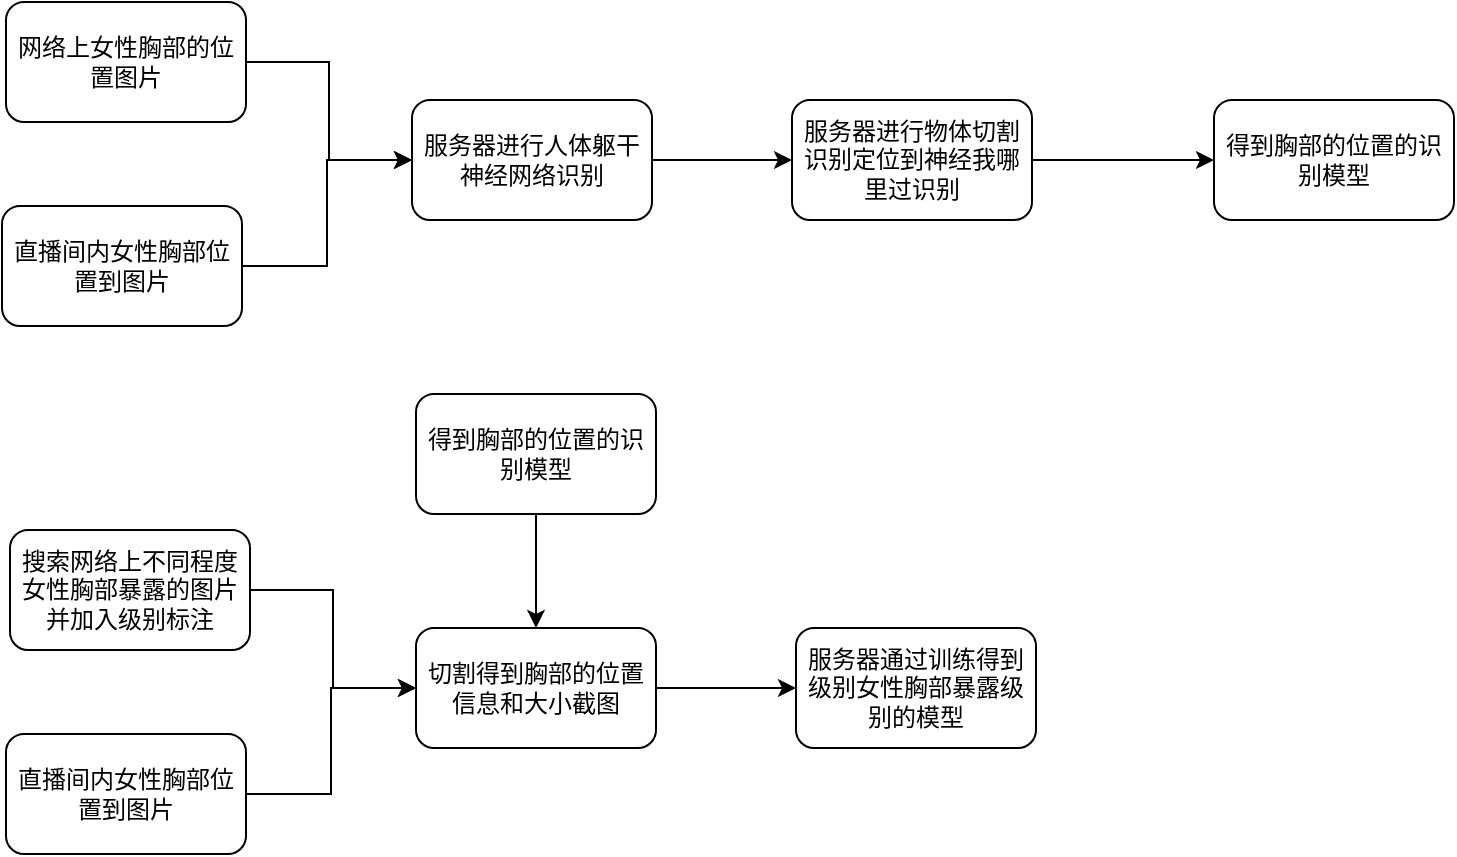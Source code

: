 <mxfile version="15.8.6" type="github" pages="2">
  <diagram id="aM8EVJBHEqNR1bKHujq1" name="Page-1">
    <mxGraphModel dx="1422" dy="761" grid="0" gridSize="10" guides="1" tooltips="1" connect="1" arrows="1" fold="1" page="1" pageScale="1" pageWidth="1169" pageHeight="827" math="0" shadow="0">
      <root>
        <mxCell id="0" />
        <mxCell id="1" parent="0" />
        <mxCell id="DtcfzBfb6WDNXvrdFwN1-2" style="edgeStyle=orthogonalEdgeStyle;rounded=0;orthogonalLoop=1;jettySize=auto;html=1;exitX=1;exitY=0.5;exitDx=0;exitDy=0;" edge="1" parent="1" source="zMP53VQftBSQvkBFLaxG-1" target="DtcfzBfb6WDNXvrdFwN1-1">
          <mxGeometry relative="1" as="geometry" />
        </mxCell>
        <mxCell id="zMP53VQftBSQvkBFLaxG-1" value="网络上女性胸部的位置图片" style="rounded=1;whiteSpace=wrap;html=1;" parent="1" vertex="1">
          <mxGeometry x="225" y="74" width="120" height="60" as="geometry" />
        </mxCell>
        <mxCell id="DtcfzBfb6WDNXvrdFwN1-3" style="edgeStyle=orthogonalEdgeStyle;rounded=0;orthogonalLoop=1;jettySize=auto;html=1;exitX=1;exitY=0.5;exitDx=0;exitDy=0;entryX=0;entryY=0.5;entryDx=0;entryDy=0;" edge="1" parent="1" source="zMP53VQftBSQvkBFLaxG-2" target="DtcfzBfb6WDNXvrdFwN1-1">
          <mxGeometry relative="1" as="geometry" />
        </mxCell>
        <mxCell id="zMP53VQftBSQvkBFLaxG-2" value="直播间内女性胸部位置到图片" style="rounded=1;whiteSpace=wrap;html=1;" parent="1" vertex="1">
          <mxGeometry x="223" y="176" width="120" height="60" as="geometry" />
        </mxCell>
        <mxCell id="DtcfzBfb6WDNXvrdFwN1-6" style="edgeStyle=orthogonalEdgeStyle;rounded=0;orthogonalLoop=1;jettySize=auto;html=1;exitX=1;exitY=0.5;exitDx=0;exitDy=0;" edge="1" parent="1" source="zMP53VQftBSQvkBFLaxG-3" target="DtcfzBfb6WDNXvrdFwN1-5">
          <mxGeometry relative="1" as="geometry" />
        </mxCell>
        <mxCell id="zMP53VQftBSQvkBFLaxG-3" value="服务器进行物体切割识别定位到神经我哪里过识别" style="rounded=1;whiteSpace=wrap;html=1;" parent="1" vertex="1">
          <mxGeometry x="618" y="123" width="120" height="60" as="geometry" />
        </mxCell>
        <mxCell id="DtcfzBfb6WDNXvrdFwN1-4" style="edgeStyle=orthogonalEdgeStyle;rounded=0;orthogonalLoop=1;jettySize=auto;html=1;exitX=1;exitY=0.5;exitDx=0;exitDy=0;" edge="1" parent="1" source="DtcfzBfb6WDNXvrdFwN1-1" target="zMP53VQftBSQvkBFLaxG-3">
          <mxGeometry relative="1" as="geometry" />
        </mxCell>
        <mxCell id="DtcfzBfb6WDNXvrdFwN1-1" value="服务器进行人体躯干神经网络识别" style="rounded=1;whiteSpace=wrap;html=1;" vertex="1" parent="1">
          <mxGeometry x="428" y="123" width="120" height="60" as="geometry" />
        </mxCell>
        <mxCell id="DtcfzBfb6WDNXvrdFwN1-5" value="得到胸部的位置的识别模型" style="rounded=1;whiteSpace=wrap;html=1;" vertex="1" parent="1">
          <mxGeometry x="829" y="123" width="120" height="60" as="geometry" />
        </mxCell>
        <mxCell id="DtcfzBfb6WDNXvrdFwN1-8" style="edgeStyle=orthogonalEdgeStyle;rounded=0;orthogonalLoop=1;jettySize=auto;html=1;exitX=1;exitY=0.5;exitDx=0;exitDy=0;" edge="1" parent="1" source="DtcfzBfb6WDNXvrdFwN1-9" target="DtcfzBfb6WDNXvrdFwN1-15">
          <mxGeometry relative="1" as="geometry" />
        </mxCell>
        <mxCell id="DtcfzBfb6WDNXvrdFwN1-9" value="搜索网络上不同程度女性胸部暴露的图片并加入级别标注" style="rounded=1;whiteSpace=wrap;html=1;" vertex="1" parent="1">
          <mxGeometry x="227" y="338" width="120" height="60" as="geometry" />
        </mxCell>
        <mxCell id="DtcfzBfb6WDNXvrdFwN1-10" style="edgeStyle=orthogonalEdgeStyle;rounded=0;orthogonalLoop=1;jettySize=auto;html=1;exitX=1;exitY=0.5;exitDx=0;exitDy=0;entryX=0;entryY=0.5;entryDx=0;entryDy=0;" edge="1" parent="1" source="DtcfzBfb6WDNXvrdFwN1-11" target="DtcfzBfb6WDNXvrdFwN1-15">
          <mxGeometry relative="1" as="geometry" />
        </mxCell>
        <mxCell id="DtcfzBfb6WDNXvrdFwN1-11" value="直播间内女性胸部位置到图片" style="rounded=1;whiteSpace=wrap;html=1;" vertex="1" parent="1">
          <mxGeometry x="225" y="440" width="120" height="60" as="geometry" />
        </mxCell>
        <mxCell id="DtcfzBfb6WDNXvrdFwN1-13" value="服务器通过训练得到级别女性胸部暴露级别的模型" style="rounded=1;whiteSpace=wrap;html=1;" vertex="1" parent="1">
          <mxGeometry x="620" y="387" width="120" height="60" as="geometry" />
        </mxCell>
        <mxCell id="DtcfzBfb6WDNXvrdFwN1-14" style="edgeStyle=orthogonalEdgeStyle;rounded=0;orthogonalLoop=1;jettySize=auto;html=1;exitX=1;exitY=0.5;exitDx=0;exitDy=0;" edge="1" parent="1" source="DtcfzBfb6WDNXvrdFwN1-15" target="DtcfzBfb6WDNXvrdFwN1-13">
          <mxGeometry relative="1" as="geometry" />
        </mxCell>
        <mxCell id="DtcfzBfb6WDNXvrdFwN1-15" value="切割得到胸部的位置信息和大小截图" style="rounded=1;whiteSpace=wrap;html=1;" vertex="1" parent="1">
          <mxGeometry x="430" y="387" width="120" height="60" as="geometry" />
        </mxCell>
        <mxCell id="DtcfzBfb6WDNXvrdFwN1-18" style="edgeStyle=orthogonalEdgeStyle;rounded=0;orthogonalLoop=1;jettySize=auto;html=1;exitX=0.5;exitY=1;exitDx=0;exitDy=0;" edge="1" parent="1" source="DtcfzBfb6WDNXvrdFwN1-17" target="DtcfzBfb6WDNXvrdFwN1-15">
          <mxGeometry relative="1" as="geometry" />
        </mxCell>
        <mxCell id="DtcfzBfb6WDNXvrdFwN1-17" value="得到胸部的位置的识别模型" style="rounded=1;whiteSpace=wrap;html=1;" vertex="1" parent="1">
          <mxGeometry x="430" y="270" width="120" height="60" as="geometry" />
        </mxCell>
      </root>
    </mxGraphModel>
  </diagram>
  <diagram id="3bPt577U3xdMGvt3RMpF" name="Page-2">
    <mxGraphModel dx="1422" dy="761" grid="0" gridSize="10" guides="1" tooltips="1" connect="1" arrows="1" fold="1" page="1" pageScale="1" pageWidth="1169" pageHeight="827" math="0" shadow="0">
      <root>
        <mxCell id="1tITSTwm2PnVbXr_PKel-0" />
        <mxCell id="1tITSTwm2PnVbXr_PKel-1" parent="1tITSTwm2PnVbXr_PKel-0" />
        <mxCell id="hkY2mlLSzbMbB-WfpArN-4" style="edgeStyle=orthogonalEdgeStyle;rounded=0;orthogonalLoop=1;jettySize=auto;html=1;exitX=0.5;exitY=1;exitDx=0;exitDy=0;" edge="1" parent="1tITSTwm2PnVbXr_PKel-1" source="hkY2mlLSzbMbB-WfpArN-0" target="hkY2mlLSzbMbB-WfpArN-3">
          <mxGeometry relative="1" as="geometry" />
        </mxCell>
        <mxCell id="hkY2mlLSzbMbB-WfpArN-0" value="主播开播" style="rounded=1;whiteSpace=wrap;html=1;" vertex="1" parent="1tITSTwm2PnVbXr_PKel-1">
          <mxGeometry x="320" y="68" width="120" height="60" as="geometry" />
        </mxCell>
        <mxCell id="hkY2mlLSzbMbB-WfpArN-5" style="edgeStyle=orthogonalEdgeStyle;rounded=0;orthogonalLoop=1;jettySize=auto;html=1;exitX=1;exitY=0.5;exitDx=0;exitDy=0;" edge="1" parent="1tITSTwm2PnVbXr_PKel-1" source="hkY2mlLSzbMbB-WfpArN-1" target="hkY2mlLSzbMbB-WfpArN-3">
          <mxGeometry relative="1" as="geometry" />
        </mxCell>
        <mxCell id="hkY2mlLSzbMbB-WfpArN-1" value="胸部位置检测模型" style="rounded=1;whiteSpace=wrap;html=1;" vertex="1" parent="1tITSTwm2PnVbXr_PKel-1">
          <mxGeometry x="67" y="152" width="120" height="60" as="geometry" />
        </mxCell>
        <mxCell id="hkY2mlLSzbMbB-WfpArN-6" style="edgeStyle=orthogonalEdgeStyle;rounded=0;orthogonalLoop=1;jettySize=auto;html=1;exitX=1;exitY=0.5;exitDx=0;exitDy=0;" edge="1" parent="1tITSTwm2PnVbXr_PKel-1" source="hkY2mlLSzbMbB-WfpArN-2" target="hkY2mlLSzbMbB-WfpArN-3">
          <mxGeometry relative="1" as="geometry" />
        </mxCell>
        <mxCell id="hkY2mlLSzbMbB-WfpArN-2" value="胸部位置暴露等级模型" style="rounded=1;whiteSpace=wrap;html=1;" vertex="1" parent="1tITSTwm2PnVbXr_PKel-1">
          <mxGeometry x="67" y="247" width="120" height="60" as="geometry" />
        </mxCell>
        <mxCell id="hkY2mlLSzbMbB-WfpArN-17" style="edgeStyle=orthogonalEdgeStyle;rounded=0;orthogonalLoop=1;jettySize=auto;html=1;exitX=0.5;exitY=1;exitDx=0;exitDy=0;" edge="1" parent="1tITSTwm2PnVbXr_PKel-1" source="hkY2mlLSzbMbB-WfpArN-3" target="hkY2mlLSzbMbB-WfpArN-16">
          <mxGeometry relative="1" as="geometry" />
        </mxCell>
        <mxCell id="hkY2mlLSzbMbB-WfpArN-22" style="edgeStyle=orthogonalEdgeStyle;rounded=0;orthogonalLoop=1;jettySize=auto;html=1;exitX=0.5;exitY=1;exitDx=0;exitDy=0;" edge="1" parent="1tITSTwm2PnVbXr_PKel-1" source="hkY2mlLSzbMbB-WfpArN-3" target="hkY2mlLSzbMbB-WfpArN-21">
          <mxGeometry relative="1" as="geometry" />
        </mxCell>
        <mxCell id="hkY2mlLSzbMbB-WfpArN-3" value="对图像进行胸部位置到检测，以及胸部暴露程度的检测" style="rounded=1;whiteSpace=wrap;html=1;" vertex="1" parent="1tITSTwm2PnVbXr_PKel-1">
          <mxGeometry x="320" y="203" width="120" height="60" as="geometry" />
        </mxCell>
        <mxCell id="hkY2mlLSzbMbB-WfpArN-10" style="edgeStyle=orthogonalEdgeStyle;rounded=0;orthogonalLoop=1;jettySize=auto;html=1;exitX=0.5;exitY=1;exitDx=0;exitDy=0;" edge="1" parent="1tITSTwm2PnVbXr_PKel-1" source="hkY2mlLSzbMbB-WfpArN-7" target="hkY2mlLSzbMbB-WfpArN-9">
          <mxGeometry relative="1" as="geometry" />
        </mxCell>
        <mxCell id="hkY2mlLSzbMbB-WfpArN-13" style="edgeStyle=orthogonalEdgeStyle;rounded=0;orthogonalLoop=1;jettySize=auto;html=1;exitX=0.5;exitY=1;exitDx=0;exitDy=0;" edge="1" parent="1tITSTwm2PnVbXr_PKel-1" source="hkY2mlLSzbMbB-WfpArN-7" target="hkY2mlLSzbMbB-WfpArN-11">
          <mxGeometry relative="1" as="geometry" />
        </mxCell>
        <mxCell id="hkY2mlLSzbMbB-WfpArN-15" style="edgeStyle=orthogonalEdgeStyle;rounded=0;orthogonalLoop=1;jettySize=auto;html=1;exitX=0.5;exitY=1;exitDx=0;exitDy=0;" edge="1" parent="1tITSTwm2PnVbXr_PKel-1" source="hkY2mlLSzbMbB-WfpArN-7" target="hkY2mlLSzbMbB-WfpArN-14">
          <mxGeometry relative="1" as="geometry" />
        </mxCell>
        <mxCell id="hkY2mlLSzbMbB-WfpArN-7" value="短暂时间内的暴露，采用以下三种方式" style="rounded=1;whiteSpace=wrap;html=1;" vertex="1" parent="1tITSTwm2PnVbXr_PKel-1">
          <mxGeometry x="589" y="529" width="120" height="60" as="geometry" />
        </mxCell>
        <mxCell id="hkY2mlLSzbMbB-WfpArN-9" value="胸部位置的肤色颜色替换为胸部周围衣服的的颜色" style="rounded=1;whiteSpace=wrap;html=1;" vertex="1" parent="1tITSTwm2PnVbXr_PKel-1">
          <mxGeometry x="589" y="686" width="120" height="60" as="geometry" />
        </mxCell>
        <mxCell id="hkY2mlLSzbMbB-WfpArN-11" value="胸部位置的进行图片模糊操作，再贴回胸部的位置" style="rounded=1;whiteSpace=wrap;html=1;" vertex="1" parent="1tITSTwm2PnVbXr_PKel-1">
          <mxGeometry x="371" y="686" width="120" height="60" as="geometry" />
        </mxCell>
        <mxCell id="hkY2mlLSzbMbB-WfpArN-14" value="使用Gan对抗神经网络训练将胸部的位置填补或自动生成纹理" style="rounded=1;whiteSpace=wrap;html=1;" vertex="1" parent="1tITSTwm2PnVbXr_PKel-1">
          <mxGeometry x="837" y="686" width="120" height="60" as="geometry" />
        </mxCell>
        <mxCell id="hkY2mlLSzbMbB-WfpArN-18" style="edgeStyle=orthogonalEdgeStyle;rounded=0;orthogonalLoop=1;jettySize=auto;html=1;exitX=1;exitY=0.5;exitDx=0;exitDy=0;" edge="1" parent="1tITSTwm2PnVbXr_PKel-1" source="hkY2mlLSzbMbB-WfpArN-16" target="hkY2mlLSzbMbB-WfpArN-7">
          <mxGeometry relative="1" as="geometry" />
        </mxCell>
        <mxCell id="hkY2mlLSzbMbB-WfpArN-20" style="edgeStyle=orthogonalEdgeStyle;rounded=0;orthogonalLoop=1;jettySize=auto;html=1;exitX=0.5;exitY=1;exitDx=0;exitDy=0;" edge="1" parent="1tITSTwm2PnVbXr_PKel-1" source="hkY2mlLSzbMbB-WfpArN-16" target="hkY2mlLSzbMbB-WfpArN-19">
          <mxGeometry relative="1" as="geometry" />
        </mxCell>
        <mxCell id="hkY2mlLSzbMbB-WfpArN-16" value="客户端判定暴露等级并未达到完全违规超过一定程度" style="rounded=1;whiteSpace=wrap;html=1;" vertex="1" parent="1tITSTwm2PnVbXr_PKel-1">
          <mxGeometry x="320" y="403" width="120" height="60" as="geometry" />
        </mxCell>
        <mxCell id="hkY2mlLSzbMbB-WfpArN-19" value="监听暴露的时长，如果时长达到一定时长弹出弹框提示主播暴露已经违规，请调整衣着" style="rounded=1;whiteSpace=wrap;html=1;" vertex="1" parent="1tITSTwm2PnVbXr_PKel-1">
          <mxGeometry x="320" y="507" width="120" height="104" as="geometry" />
        </mxCell>
        <mxCell id="hkY2mlLSzbMbB-WfpArN-21" value="客户端判断暴露程度完全违规，通知用户立刻更换衣着，并上传服务器立刻停播" style="rounded=1;whiteSpace=wrap;html=1;" vertex="1" parent="1tITSTwm2PnVbXr_PKel-1">
          <mxGeometry x="95" y="403" width="120" height="60" as="geometry" />
        </mxCell>
      </root>
    </mxGraphModel>
  </diagram>
</mxfile>
